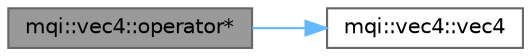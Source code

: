 digraph "mqi::vec4::operator*"
{
 // LATEX_PDF_SIZE
  bgcolor="transparent";
  edge [fontname=Helvetica,fontsize=10,labelfontname=Helvetica,labelfontsize=10];
  node [fontname=Helvetica,fontsize=10,shape=box,height=0.2,width=0.4];
  rankdir="LR";
  Node1 [id="Node000001",label="mqi::vec4::operator*",height=0.2,width=0.4,color="gray40", fillcolor="grey60", style="filled", fontcolor="black",tooltip="Scalar multiplication."];
  Node1 -> Node2 [id="edge1_Node000001_Node000002",color="steelblue1",style="solid",tooltip=" "];
  Node2 [id="Node000002",label="mqi::vec4::vec4",height=0.2,width=0.4,color="grey40", fillcolor="white", style="filled",URL="$classmqi_1_1vec4.html#a39f65c64f309f83509ed2f86ed867678",tooltip="Default constructor, initializes to (0, 0, 0, 0)."];
}
